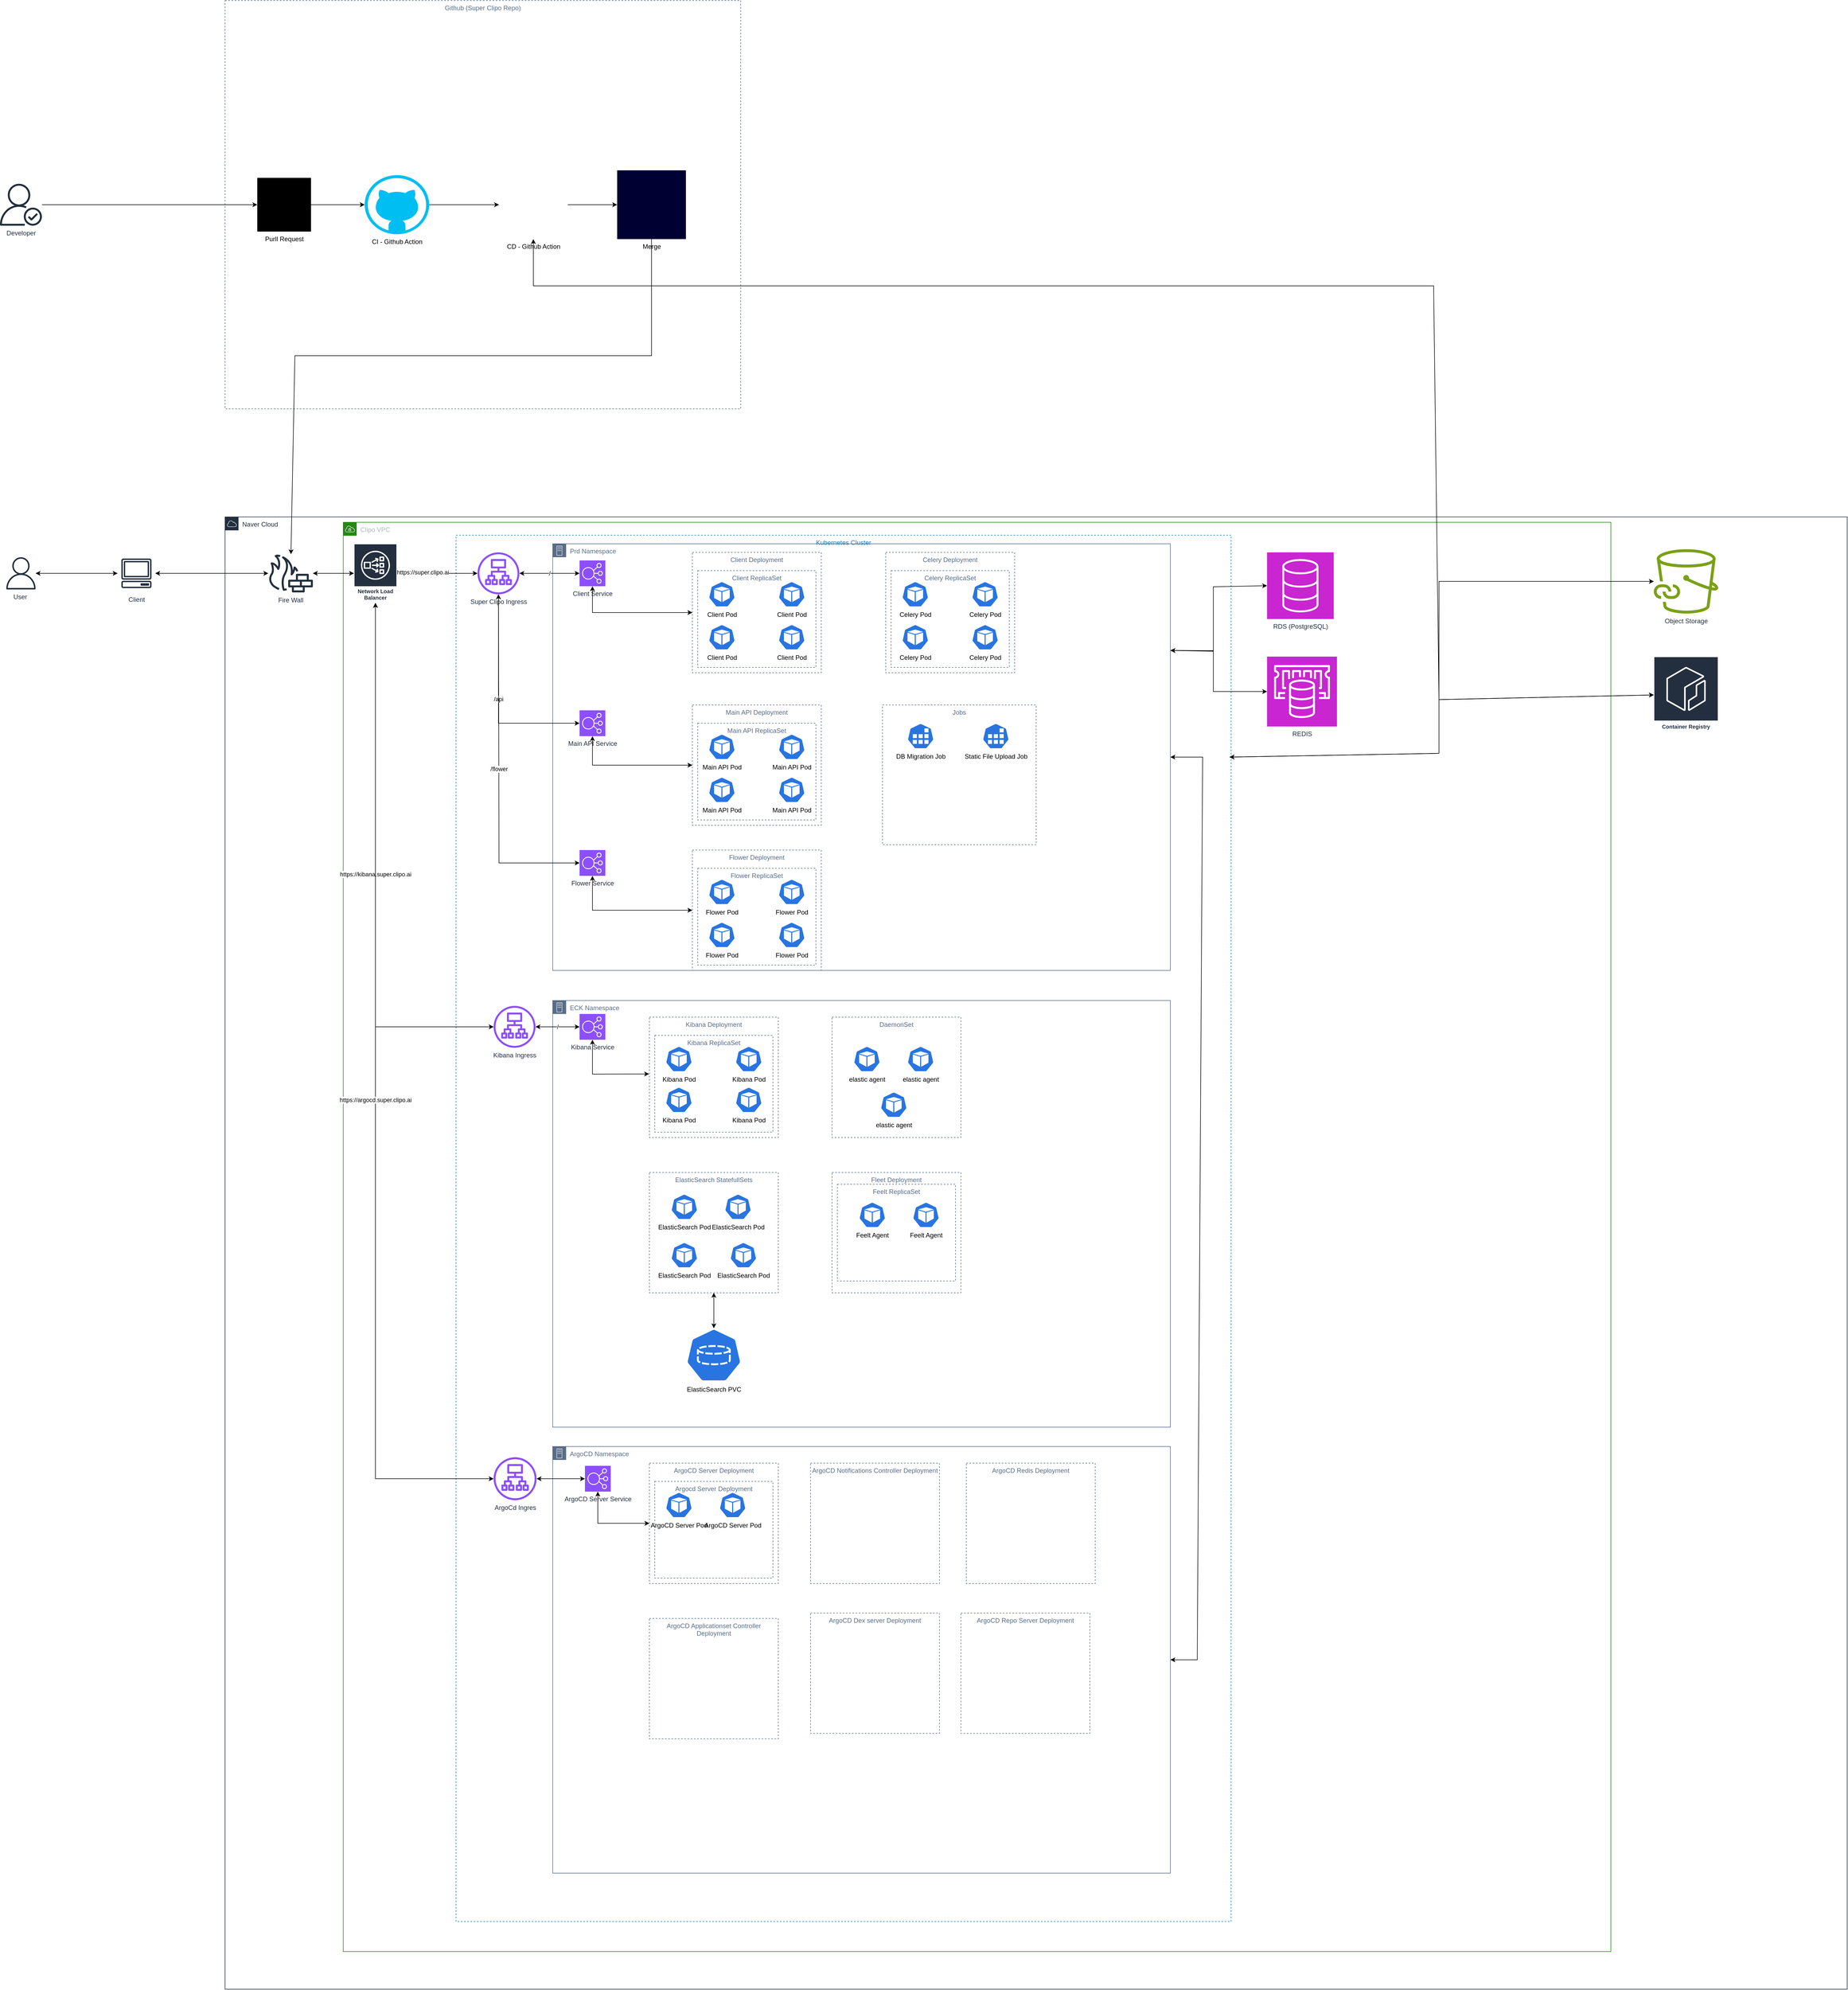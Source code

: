 <mxfile version="22.0.6" type="github">
  <diagram name="페이지-1" id="3CVgDvul-JH_stpOPv7v">
    <mxGraphModel dx="2765" dy="2669" grid="1" gridSize="10" guides="1" tooltips="1" connect="1" arrows="1" fold="1" page="1" pageScale="1" pageWidth="827" pageHeight="1169" math="0" shadow="0">
      <root>
        <mxCell id="0" />
        <mxCell id="1" parent="0" />
        <mxCell id="gJFJF1jShnuzUCb8Abiy-1" value="User&amp;nbsp;" style="sketch=0;outlineConnect=0;fontColor=#232F3E;gradientColor=none;fillColor=#232F3D;strokeColor=none;dashed=0;verticalLabelPosition=bottom;verticalAlign=top;align=center;html=1;fontSize=12;fontStyle=0;aspect=fixed;pointerEvents=1;shape=mxgraph.aws4.user;" vertex="1" parent="1">
          <mxGeometry x="20" y="505" width="60" height="60" as="geometry" />
        </mxCell>
        <mxCell id="gJFJF1jShnuzUCb8Abiy-2" value="Client" style="sketch=0;outlineConnect=0;fontColor=#232F3E;gradientColor=none;strokeColor=#232F3E;fillColor=#ffffff;dashed=0;verticalLabelPosition=bottom;verticalAlign=top;align=center;html=1;fontSize=12;fontStyle=0;aspect=fixed;shape=mxgraph.aws4.resourceIcon;resIcon=mxgraph.aws4.client;" vertex="1" parent="1">
          <mxGeometry x="230" y="500" width="70" height="70" as="geometry" />
        </mxCell>
        <mxCell id="gJFJF1jShnuzUCb8Abiy-5" value="" style="endArrow=classic;startArrow=classic;html=1;rounded=0;" edge="1" parent="1" source="gJFJF1jShnuzUCb8Abiy-1" target="gJFJF1jShnuzUCb8Abiy-2">
          <mxGeometry width="50" height="50" relative="1" as="geometry">
            <mxPoint x="390" y="600" as="sourcePoint" />
            <mxPoint x="440" y="550" as="targetPoint" />
          </mxGeometry>
        </mxCell>
        <mxCell id="gJFJF1jShnuzUCb8Abiy-8" value="Naver Cloud" style="points=[[0,0],[0.25,0],[0.5,0],[0.75,0],[1,0],[1,0.25],[1,0.5],[1,0.75],[1,1],[0.75,1],[0.5,1],[0.25,1],[0,1],[0,0.75],[0,0.5],[0,0.25]];outlineConnect=0;gradientColor=none;html=1;whiteSpace=wrap;fontSize=12;fontStyle=0;container=1;pointerEvents=0;collapsible=0;recursiveResize=0;shape=mxgraph.aws4.group;grIcon=mxgraph.aws4.group_aws_cloud;strokeColor=#232F3E;fillColor=none;verticalAlign=top;align=left;spacingLeft=30;fontColor=#232F3E;dashed=0;movable=1;resizable=1;rotatable=1;deletable=1;editable=1;locked=0;connectable=1;" vertex="1" parent="1">
          <mxGeometry x="430" y="430" width="3020" height="2740" as="geometry" />
        </mxCell>
        <mxCell id="gJFJF1jShnuzUCb8Abiy-7" value="Clipo VPC" style="points=[[0,0],[0.25,0],[0.5,0],[0.75,0],[1,0],[1,0.25],[1,0.5],[1,0.75],[1,1],[0.75,1],[0.5,1],[0.25,1],[0,1],[0,0.75],[0,0.5],[0,0.25]];outlineConnect=0;gradientColor=none;html=1;whiteSpace=wrap;fontSize=12;fontStyle=0;container=1;pointerEvents=0;collapsible=0;recursiveResize=0;shape=mxgraph.aws4.group;grIcon=mxgraph.aws4.group_vpc;strokeColor=#248814;fillColor=none;verticalAlign=top;align=left;spacingLeft=30;fontColor=#AAB7B8;dashed=0;movable=1;resizable=1;rotatable=1;deletable=1;editable=1;locked=0;connectable=1;" vertex="1" parent="gJFJF1jShnuzUCb8Abiy-8">
          <mxGeometry x="220" y="10" width="2360" height="2660" as="geometry" />
        </mxCell>
        <mxCell id="gJFJF1jShnuzUCb8Abiy-19" value="Network Load Balancer" style="sketch=0;outlineConnect=0;fontColor=#232F3E;gradientColor=none;strokeColor=#ffffff;fillColor=#232F3E;dashed=0;verticalLabelPosition=middle;verticalAlign=bottom;align=center;html=1;whiteSpace=wrap;fontSize=10;fontStyle=1;spacing=3;shape=mxgraph.aws4.productIcon;prIcon=mxgraph.aws4.network_load_balancer;" vertex="1" parent="gJFJF1jShnuzUCb8Abiy-7">
          <mxGeometry x="20" y="40" width="80" height="110" as="geometry" />
        </mxCell>
        <mxCell id="gJFJF1jShnuzUCb8Abiy-23" value="Kubernetes Cluster" style="fillColor=none;strokeColor=#147EBA;dashed=1;verticalAlign=top;fontStyle=0;fontColor=#147EBA;whiteSpace=wrap;html=1;movable=1;resizable=1;rotatable=1;deletable=1;editable=1;locked=0;connectable=1;" vertex="1" parent="gJFJF1jShnuzUCb8Abiy-7">
          <mxGeometry x="210" y="24" width="1443" height="2580" as="geometry" />
        </mxCell>
        <mxCell id="gJFJF1jShnuzUCb8Abiy-24" value="Super Clipo Ingress" style="sketch=0;outlineConnect=0;fontColor=#232F3E;gradientColor=none;fillColor=#8C4FFF;strokeColor=none;dashed=0;verticalLabelPosition=bottom;verticalAlign=top;align=center;html=1;fontSize=12;fontStyle=0;aspect=fixed;pointerEvents=1;shape=mxgraph.aws4.application_load_balancer;" vertex="1" parent="gJFJF1jShnuzUCb8Abiy-7">
          <mxGeometry x="250" y="56" width="78" height="78" as="geometry" />
        </mxCell>
        <mxCell id="gJFJF1jShnuzUCb8Abiy-25" value="Kibana Ingress" style="sketch=0;outlineConnect=0;fontColor=#232F3E;gradientColor=none;fillColor=#8C4FFF;strokeColor=none;dashed=0;verticalLabelPosition=bottom;verticalAlign=top;align=center;html=1;fontSize=12;fontStyle=0;aspect=fixed;pointerEvents=1;shape=mxgraph.aws4.application_load_balancer;" vertex="1" parent="gJFJF1jShnuzUCb8Abiy-7">
          <mxGeometry x="280" y="900" width="78" height="78" as="geometry" />
        </mxCell>
        <mxCell id="gJFJF1jShnuzUCb8Abiy-28" value="/" style="endArrow=classic;startArrow=classic;html=1;rounded=0;" edge="1" parent="gJFJF1jShnuzUCb8Abiy-7" source="gJFJF1jShnuzUCb8Abiy-19" target="gJFJF1jShnuzUCb8Abiy-24">
          <mxGeometry width="50" height="50" relative="1" as="geometry">
            <mxPoint x="390" y="550" as="sourcePoint" />
            <mxPoint x="440" y="500" as="targetPoint" />
          </mxGeometry>
        </mxCell>
        <mxCell id="gJFJF1jShnuzUCb8Abiy-30" value="https://super.clipo.ai" style="edgeLabel;html=1;align=center;verticalAlign=middle;resizable=0;points=[];" vertex="1" connectable="0" parent="gJFJF1jShnuzUCb8Abiy-28">
          <mxGeometry x="-0.357" y="2" relative="1" as="geometry">
            <mxPoint as="offset" />
          </mxGeometry>
        </mxCell>
        <mxCell id="gJFJF1jShnuzUCb8Abiy-29" value="https://kibana.super.clipo.ai" style="endArrow=classic;startArrow=classic;html=1;rounded=0;" edge="1" parent="gJFJF1jShnuzUCb8Abiy-7" source="gJFJF1jShnuzUCb8Abiy-19" target="gJFJF1jShnuzUCb8Abiy-25">
          <mxGeometry width="50" height="50" relative="1" as="geometry">
            <mxPoint x="390" y="550" as="sourcePoint" />
            <mxPoint x="440" y="500" as="targetPoint" />
            <Array as="points">
              <mxPoint x="60" y="939" />
            </Array>
          </mxGeometry>
        </mxCell>
        <mxCell id="gJFJF1jShnuzUCb8Abiy-32" value="Prd Namespace" style="points=[[0,0],[0.25,0],[0.5,0],[0.75,0],[1,0],[1,0.25],[1,0.5],[1,0.75],[1,1],[0.75,1],[0.5,1],[0.25,1],[0,1],[0,0.75],[0,0.5],[0,0.25]];outlineConnect=0;gradientColor=none;html=1;whiteSpace=wrap;fontSize=12;fontStyle=0;container=1;pointerEvents=0;collapsible=0;recursiveResize=0;shape=mxgraph.aws4.group;grIcon=mxgraph.aws4.group_on_premise;strokeColor=#5A6C86;fillColor=none;verticalAlign=top;align=left;spacingLeft=30;fontColor=#5A6C86;dashed=0;" vertex="1" parent="gJFJF1jShnuzUCb8Abiy-7">
          <mxGeometry x="390" y="40" width="1150" height="794" as="geometry" />
        </mxCell>
        <mxCell id="gJFJF1jShnuzUCb8Abiy-37" value="Flower Service" style="sketch=0;points=[[0,0,0],[0.25,0,0],[0.5,0,0],[0.75,0,0],[1,0,0],[0,1,0],[0.25,1,0],[0.5,1,0],[0.75,1,0],[1,1,0],[0,0.25,0],[0,0.5,0],[0,0.75,0],[1,0.25,0],[1,0.5,0],[1,0.75,0]];outlineConnect=0;fontColor=#232F3E;fillColor=#8C4FFF;strokeColor=#ffffff;dashed=0;verticalLabelPosition=bottom;verticalAlign=top;align=center;html=1;fontSize=12;fontStyle=0;aspect=fixed;shape=mxgraph.aws4.resourceIcon;resIcon=mxgraph.aws4.elastic_load_balancing;" vertex="1" parent="gJFJF1jShnuzUCb8Abiy-32">
          <mxGeometry x="50" y="570" width="48" height="48" as="geometry" />
        </mxCell>
        <mxCell id="gJFJF1jShnuzUCb8Abiy-33" value="Client Service" style="sketch=0;points=[[0,0,0],[0.25,0,0],[0.5,0,0],[0.75,0,0],[1,0,0],[0,1,0],[0.25,1,0],[0.5,1,0],[0.75,1,0],[1,1,0],[0,0.25,0],[0,0.5,0],[0,0.75,0],[1,0.25,0],[1,0.5,0],[1,0.75,0]];outlineConnect=0;fontColor=#232F3E;fillColor=#8C4FFF;strokeColor=#ffffff;dashed=0;verticalLabelPosition=bottom;verticalAlign=top;align=center;html=1;fontSize=12;fontStyle=0;aspect=fixed;shape=mxgraph.aws4.resourceIcon;resIcon=mxgraph.aws4.elastic_load_balancing;" vertex="1" parent="gJFJF1jShnuzUCb8Abiy-32">
          <mxGeometry x="50" y="31" width="48" height="48" as="geometry" />
        </mxCell>
        <mxCell id="gJFJF1jShnuzUCb8Abiy-36" value="Main API Service" style="sketch=0;points=[[0,0,0],[0.25,0,0],[0.5,0,0],[0.75,0,0],[1,0,0],[0,1,0],[0.25,1,0],[0.5,1,0],[0.75,1,0],[1,1,0],[0,0.25,0],[0,0.5,0],[0,0.75,0],[1,0.25,0],[1,0.5,0],[1,0.75,0]];outlineConnect=0;fontColor=#232F3E;fillColor=#8C4FFF;strokeColor=#ffffff;dashed=0;verticalLabelPosition=bottom;verticalAlign=top;align=center;html=1;fontSize=12;fontStyle=0;aspect=fixed;shape=mxgraph.aws4.resourceIcon;resIcon=mxgraph.aws4.elastic_load_balancing;" vertex="1" parent="gJFJF1jShnuzUCb8Abiy-32">
          <mxGeometry x="50" y="310" width="48" height="48" as="geometry" />
        </mxCell>
        <mxCell id="gJFJF1jShnuzUCb8Abiy-49" value="Main API Deployment" style="fillColor=none;strokeColor=#5A6C86;dashed=1;verticalAlign=top;fontStyle=0;fontColor=#5A6C86;whiteSpace=wrap;html=1;" vertex="1" parent="gJFJF1jShnuzUCb8Abiy-32">
          <mxGeometry x="260" y="300" width="240" height="224" as="geometry" />
        </mxCell>
        <mxCell id="gJFJF1jShnuzUCb8Abiy-50" value="Main API ReplicaSet" style="fillColor=none;strokeColor=#5A6C86;dashed=1;verticalAlign=top;fontStyle=0;fontColor=#5A6C86;whiteSpace=wrap;html=1;" vertex="1" parent="gJFJF1jShnuzUCb8Abiy-32">
          <mxGeometry x="270" y="334" width="220" height="180" as="geometry" />
        </mxCell>
        <mxCell id="gJFJF1jShnuzUCb8Abiy-51" value="Main API Pod" style="sketch=0;html=1;dashed=0;whitespace=wrap;fillColor=#2875E2;strokeColor=#ffffff;points=[[0.005,0.63,0],[0.1,0.2,0],[0.9,0.2,0],[0.5,0,0],[0.995,0.63,0],[0.72,0.99,0],[0.5,1,0],[0.28,0.99,0]];verticalLabelPosition=bottom;align=center;verticalAlign=top;shape=mxgraph.kubernetes.icon;prIcon=pod" vertex="1" parent="gJFJF1jShnuzUCb8Abiy-32">
          <mxGeometry x="290" y="354" width="50" height="48" as="geometry" />
        </mxCell>
        <mxCell id="gJFJF1jShnuzUCb8Abiy-52" value="Main API Pod" style="sketch=0;html=1;dashed=0;whitespace=wrap;fillColor=#2875E2;strokeColor=#ffffff;points=[[0.005,0.63,0],[0.1,0.2,0],[0.9,0.2,0],[0.5,0,0],[0.995,0.63,0],[0.72,0.99,0],[0.5,1,0],[0.28,0.99,0]];verticalLabelPosition=bottom;align=center;verticalAlign=top;shape=mxgraph.kubernetes.icon;prIcon=pod" vertex="1" parent="gJFJF1jShnuzUCb8Abiy-32">
          <mxGeometry x="420" y="354" width="50" height="48" as="geometry" />
        </mxCell>
        <mxCell id="gJFJF1jShnuzUCb8Abiy-53" value="Main API Pod" style="sketch=0;html=1;dashed=0;whitespace=wrap;fillColor=#2875E2;strokeColor=#ffffff;points=[[0.005,0.63,0],[0.1,0.2,0],[0.9,0.2,0],[0.5,0,0],[0.995,0.63,0],[0.72,0.99,0],[0.5,1,0],[0.28,0.99,0]];verticalLabelPosition=bottom;align=center;verticalAlign=top;shape=mxgraph.kubernetes.icon;prIcon=pod" vertex="1" parent="gJFJF1jShnuzUCb8Abiy-32">
          <mxGeometry x="290" y="434" width="50" height="48" as="geometry" />
        </mxCell>
        <mxCell id="gJFJF1jShnuzUCb8Abiy-54" value="Main API Pod" style="sketch=0;html=1;dashed=0;whitespace=wrap;fillColor=#2875E2;strokeColor=#ffffff;points=[[0.005,0.63,0],[0.1,0.2,0],[0.9,0.2,0],[0.5,0,0],[0.995,0.63,0],[0.72,0.99,0],[0.5,1,0],[0.28,0.99,0]];verticalLabelPosition=bottom;align=center;verticalAlign=top;shape=mxgraph.kubernetes.icon;prIcon=pod" vertex="1" parent="gJFJF1jShnuzUCb8Abiy-32">
          <mxGeometry x="420" y="434" width="50" height="48" as="geometry" />
        </mxCell>
        <mxCell id="gJFJF1jShnuzUCb8Abiy-55" value="Flower Deployment" style="fillColor=none;strokeColor=#5A6C86;dashed=1;verticalAlign=top;fontStyle=0;fontColor=#5A6C86;whiteSpace=wrap;html=1;" vertex="1" parent="gJFJF1jShnuzUCb8Abiy-32">
          <mxGeometry x="260" y="570" width="240" height="224" as="geometry" />
        </mxCell>
        <mxCell id="gJFJF1jShnuzUCb8Abiy-56" value="Flower&amp;nbsp;ReplicaSet" style="fillColor=none;strokeColor=#5A6C86;dashed=1;verticalAlign=top;fontStyle=0;fontColor=#5A6C86;whiteSpace=wrap;html=1;" vertex="1" parent="gJFJF1jShnuzUCb8Abiy-32">
          <mxGeometry x="270" y="604" width="220" height="180" as="geometry" />
        </mxCell>
        <mxCell id="gJFJF1jShnuzUCb8Abiy-57" value="Flower Pod" style="sketch=0;html=1;dashed=0;whitespace=wrap;fillColor=#2875E2;strokeColor=#ffffff;points=[[0.005,0.63,0],[0.1,0.2,0],[0.9,0.2,0],[0.5,0,0],[0.995,0.63,0],[0.72,0.99,0],[0.5,1,0],[0.28,0.99,0]];verticalLabelPosition=bottom;align=center;verticalAlign=top;shape=mxgraph.kubernetes.icon;prIcon=pod" vertex="1" parent="gJFJF1jShnuzUCb8Abiy-32">
          <mxGeometry x="290" y="624" width="50" height="48" as="geometry" />
        </mxCell>
        <mxCell id="gJFJF1jShnuzUCb8Abiy-58" value="Flower&amp;nbsp;Pod" style="sketch=0;html=1;dashed=0;whitespace=wrap;fillColor=#2875E2;strokeColor=#ffffff;points=[[0.005,0.63,0],[0.1,0.2,0],[0.9,0.2,0],[0.5,0,0],[0.995,0.63,0],[0.72,0.99,0],[0.5,1,0],[0.28,0.99,0]];verticalLabelPosition=bottom;align=center;verticalAlign=top;shape=mxgraph.kubernetes.icon;prIcon=pod" vertex="1" parent="gJFJF1jShnuzUCb8Abiy-32">
          <mxGeometry x="420" y="624" width="50" height="48" as="geometry" />
        </mxCell>
        <mxCell id="gJFJF1jShnuzUCb8Abiy-59" value="Flower&amp;nbsp;Pod" style="sketch=0;html=1;dashed=0;whitespace=wrap;fillColor=#2875E2;strokeColor=#ffffff;points=[[0.005,0.63,0],[0.1,0.2,0],[0.9,0.2,0],[0.5,0,0],[0.995,0.63,0],[0.72,0.99,0],[0.5,1,0],[0.28,0.99,0]];verticalLabelPosition=bottom;align=center;verticalAlign=top;shape=mxgraph.kubernetes.icon;prIcon=pod" vertex="1" parent="gJFJF1jShnuzUCb8Abiy-32">
          <mxGeometry x="290" y="704" width="50" height="48" as="geometry" />
        </mxCell>
        <mxCell id="gJFJF1jShnuzUCb8Abiy-60" value="Flower&amp;nbsp;Pod" style="sketch=0;html=1;dashed=0;whitespace=wrap;fillColor=#2875E2;strokeColor=#ffffff;points=[[0.005,0.63,0],[0.1,0.2,0],[0.9,0.2,0],[0.5,0,0],[0.995,0.63,0],[0.72,0.99,0],[0.5,1,0],[0.28,0.99,0]];verticalLabelPosition=bottom;align=center;verticalAlign=top;shape=mxgraph.kubernetes.icon;prIcon=pod" vertex="1" parent="gJFJF1jShnuzUCb8Abiy-32">
          <mxGeometry x="420" y="704" width="50" height="48" as="geometry" />
        </mxCell>
        <mxCell id="gJFJF1jShnuzUCb8Abiy-70" value="" style="endArrow=classic;startArrow=classic;html=1;rounded=0;exitX=0.5;exitY=1;exitDx=0;exitDy=0;exitPerimeter=0;entryX=0;entryY=0.5;entryDx=0;entryDy=0;" edge="1" parent="gJFJF1jShnuzUCb8Abiy-32" source="gJFJF1jShnuzUCb8Abiy-36" target="gJFJF1jShnuzUCb8Abiy-49">
          <mxGeometry width="50" height="50" relative="1" as="geometry">
            <mxPoint x="300" y="400" as="sourcePoint" />
            <mxPoint x="350" y="350" as="targetPoint" />
            <Array as="points">
              <mxPoint x="74" y="412" />
            </Array>
          </mxGeometry>
        </mxCell>
        <mxCell id="gJFJF1jShnuzUCb8Abiy-71" value="" style="endArrow=classic;startArrow=classic;html=1;rounded=0;exitX=0.5;exitY=1;exitDx=0;exitDy=0;exitPerimeter=0;entryX=0;entryY=0.5;entryDx=0;entryDy=0;" edge="1" parent="gJFJF1jShnuzUCb8Abiy-32" source="gJFJF1jShnuzUCb8Abiy-37" target="gJFJF1jShnuzUCb8Abiy-55">
          <mxGeometry width="50" height="50" relative="1" as="geometry">
            <mxPoint x="300" y="400" as="sourcePoint" />
            <mxPoint x="350" y="350" as="targetPoint" />
            <Array as="points">
              <mxPoint x="74" y="682" />
            </Array>
          </mxGeometry>
        </mxCell>
        <mxCell id="gJFJF1jShnuzUCb8Abiy-198" value="Jobs" style="fillColor=none;strokeColor=#5A6C86;dashed=1;verticalAlign=top;fontStyle=0;fontColor=#5A6C86;whiteSpace=wrap;html=1;" vertex="1" parent="gJFJF1jShnuzUCb8Abiy-32">
          <mxGeometry x="614" y="300" width="286" height="260" as="geometry" />
        </mxCell>
        <mxCell id="gJFJF1jShnuzUCb8Abiy-199" value="DB Migration Job" style="sketch=0;html=1;dashed=0;whitespace=wrap;fillColor=#2875E2;strokeColor=#ffffff;points=[[0.005,0.63,0],[0.1,0.2,0],[0.9,0.2,0],[0.5,0,0],[0.995,0.63,0],[0.72,0.99,0],[0.5,1,0],[0.28,0.99,0]];verticalLabelPosition=bottom;align=center;verticalAlign=top;shape=mxgraph.kubernetes.icon;prIcon=job" vertex="1" parent="gJFJF1jShnuzUCb8Abiy-32">
          <mxGeometry x="660" y="334" width="50" height="48" as="geometry" />
        </mxCell>
        <mxCell id="gJFJF1jShnuzUCb8Abiy-200" value="Static File Upload Job" style="sketch=0;html=1;dashed=0;whitespace=wrap;fillColor=#2875E2;strokeColor=#ffffff;points=[[0.005,0.63,0],[0.1,0.2,0],[0.9,0.2,0],[0.5,0,0],[0.995,0.63,0],[0.72,0.99,0],[0.5,1,0],[0.28,0.99,0]];verticalLabelPosition=bottom;align=center;verticalAlign=top;shape=mxgraph.kubernetes.icon;prIcon=job" vertex="1" parent="gJFJF1jShnuzUCb8Abiy-32">
          <mxGeometry x="800" y="334" width="50" height="48" as="geometry" />
        </mxCell>
        <mxCell id="gJFJF1jShnuzUCb8Abiy-38" value="/" style="endArrow=classic;startArrow=classic;html=1;rounded=0;entryX=0;entryY=0.5;entryDx=0;entryDy=0;entryPerimeter=0;" edge="1" parent="gJFJF1jShnuzUCb8Abiy-7" source="gJFJF1jShnuzUCb8Abiy-24" target="gJFJF1jShnuzUCb8Abiy-33">
          <mxGeometry width="50" height="50" relative="1" as="geometry">
            <mxPoint x="640" y="540" as="sourcePoint" />
            <mxPoint x="690" y="490" as="targetPoint" />
          </mxGeometry>
        </mxCell>
        <mxCell id="gJFJF1jShnuzUCb8Abiy-40" value="/api" style="endArrow=classic;startArrow=classic;html=1;rounded=0;entryX=0;entryY=0.5;entryDx=0;entryDy=0;entryPerimeter=0;" edge="1" parent="gJFJF1jShnuzUCb8Abiy-7" source="gJFJF1jShnuzUCb8Abiy-24" target="gJFJF1jShnuzUCb8Abiy-36">
          <mxGeometry width="50" height="50" relative="1" as="geometry">
            <mxPoint x="640" y="540" as="sourcePoint" />
            <mxPoint x="690" y="490" as="targetPoint" />
            <Array as="points">
              <mxPoint x="289" y="234" />
              <mxPoint x="289" y="374" />
            </Array>
          </mxGeometry>
        </mxCell>
        <mxCell id="gJFJF1jShnuzUCb8Abiy-41" value="/flower" style="endArrow=classic;startArrow=classic;html=1;rounded=0;entryX=0;entryY=0.5;entryDx=0;entryDy=0;entryPerimeter=0;" edge="1" parent="gJFJF1jShnuzUCb8Abiy-7" source="gJFJF1jShnuzUCb8Abiy-24" target="gJFJF1jShnuzUCb8Abiy-37">
          <mxGeometry width="50" height="50" relative="1" as="geometry">
            <mxPoint x="640" y="540" as="sourcePoint" />
            <mxPoint x="690" y="490" as="targetPoint" />
            <Array as="points">
              <mxPoint x="290" y="634" />
            </Array>
          </mxGeometry>
        </mxCell>
        <mxCell id="gJFJF1jShnuzUCb8Abiy-42" value="Client Deployment" style="fillColor=none;strokeColor=#5A6C86;dashed=1;verticalAlign=top;fontStyle=0;fontColor=#5A6C86;whiteSpace=wrap;html=1;" vertex="1" parent="gJFJF1jShnuzUCb8Abiy-7">
          <mxGeometry x="650" y="56" width="240" height="224" as="geometry" />
        </mxCell>
        <mxCell id="gJFJF1jShnuzUCb8Abiy-43" value="Client ReplicaSet" style="fillColor=none;strokeColor=#5A6C86;dashed=1;verticalAlign=top;fontStyle=0;fontColor=#5A6C86;whiteSpace=wrap;html=1;" vertex="1" parent="gJFJF1jShnuzUCb8Abiy-7">
          <mxGeometry x="660" y="90" width="220" height="180" as="geometry" />
        </mxCell>
        <mxCell id="gJFJF1jShnuzUCb8Abiy-44" value="Client Pod" style="sketch=0;html=1;dashed=0;whitespace=wrap;fillColor=#2875E2;strokeColor=#ffffff;points=[[0.005,0.63,0],[0.1,0.2,0],[0.9,0.2,0],[0.5,0,0],[0.995,0.63,0],[0.72,0.99,0],[0.5,1,0],[0.28,0.99,0]];verticalLabelPosition=bottom;align=center;verticalAlign=top;shape=mxgraph.kubernetes.icon;prIcon=pod" vertex="1" parent="gJFJF1jShnuzUCb8Abiy-7">
          <mxGeometry x="680" y="110" width="50" height="48" as="geometry" />
        </mxCell>
        <mxCell id="gJFJF1jShnuzUCb8Abiy-45" value="Client Pod" style="sketch=0;html=1;dashed=0;whitespace=wrap;fillColor=#2875E2;strokeColor=#ffffff;points=[[0.005,0.63,0],[0.1,0.2,0],[0.9,0.2,0],[0.5,0,0],[0.995,0.63,0],[0.72,0.99,0],[0.5,1,0],[0.28,0.99,0]];verticalLabelPosition=bottom;align=center;verticalAlign=top;shape=mxgraph.kubernetes.icon;prIcon=pod" vertex="1" parent="gJFJF1jShnuzUCb8Abiy-7">
          <mxGeometry x="810" y="110" width="50" height="48" as="geometry" />
        </mxCell>
        <mxCell id="gJFJF1jShnuzUCb8Abiy-46" value="Client Pod" style="sketch=0;html=1;dashed=0;whitespace=wrap;fillColor=#2875E2;strokeColor=#ffffff;points=[[0.005,0.63,0],[0.1,0.2,0],[0.9,0.2,0],[0.5,0,0],[0.995,0.63,0],[0.72,0.99,0],[0.5,1,0],[0.28,0.99,0]];verticalLabelPosition=bottom;align=center;verticalAlign=top;shape=mxgraph.kubernetes.icon;prIcon=pod" vertex="1" parent="gJFJF1jShnuzUCb8Abiy-7">
          <mxGeometry x="680" y="190" width="50" height="48" as="geometry" />
        </mxCell>
        <mxCell id="gJFJF1jShnuzUCb8Abiy-47" value="Client Pod" style="sketch=0;html=1;dashed=0;whitespace=wrap;fillColor=#2875E2;strokeColor=#ffffff;points=[[0.005,0.63,0],[0.1,0.2,0],[0.9,0.2,0],[0.5,0,0],[0.995,0.63,0],[0.72,0.99,0],[0.5,1,0],[0.28,0.99,0]];verticalLabelPosition=bottom;align=center;verticalAlign=top;shape=mxgraph.kubernetes.icon;prIcon=pod" vertex="1" parent="gJFJF1jShnuzUCb8Abiy-7">
          <mxGeometry x="810" y="190" width="50" height="48" as="geometry" />
        </mxCell>
        <mxCell id="gJFJF1jShnuzUCb8Abiy-61" value="Celery Deployment" style="fillColor=none;strokeColor=#5A6C86;dashed=1;verticalAlign=top;fontStyle=0;fontColor=#5A6C86;whiteSpace=wrap;html=1;" vertex="1" parent="gJFJF1jShnuzUCb8Abiy-7">
          <mxGeometry x="1010" y="56" width="240" height="224" as="geometry" />
        </mxCell>
        <mxCell id="gJFJF1jShnuzUCb8Abiy-62" value="Celery&amp;nbsp;ReplicaSet" style="fillColor=none;strokeColor=#5A6C86;dashed=1;verticalAlign=top;fontStyle=0;fontColor=#5A6C86;whiteSpace=wrap;html=1;" vertex="1" parent="gJFJF1jShnuzUCb8Abiy-7">
          <mxGeometry x="1020" y="90" width="220" height="180" as="geometry" />
        </mxCell>
        <mxCell id="gJFJF1jShnuzUCb8Abiy-63" value="Celery&amp;nbsp;Pod" style="sketch=0;html=1;dashed=0;whitespace=wrap;fillColor=#2875E2;strokeColor=#ffffff;points=[[0.005,0.63,0],[0.1,0.2,0],[0.9,0.2,0],[0.5,0,0],[0.995,0.63,0],[0.72,0.99,0],[0.5,1,0],[0.28,0.99,0]];verticalLabelPosition=bottom;align=center;verticalAlign=top;shape=mxgraph.kubernetes.icon;prIcon=pod" vertex="1" parent="gJFJF1jShnuzUCb8Abiy-7">
          <mxGeometry x="1040" y="110" width="50" height="48" as="geometry" />
        </mxCell>
        <mxCell id="gJFJF1jShnuzUCb8Abiy-64" value="Celery&amp;nbsp;Pod" style="sketch=0;html=1;dashed=0;whitespace=wrap;fillColor=#2875E2;strokeColor=#ffffff;points=[[0.005,0.63,0],[0.1,0.2,0],[0.9,0.2,0],[0.5,0,0],[0.995,0.63,0],[0.72,0.99,0],[0.5,1,0],[0.28,0.99,0]];verticalLabelPosition=bottom;align=center;verticalAlign=top;shape=mxgraph.kubernetes.icon;prIcon=pod" vertex="1" parent="gJFJF1jShnuzUCb8Abiy-7">
          <mxGeometry x="1170" y="110" width="50" height="48" as="geometry" />
        </mxCell>
        <mxCell id="gJFJF1jShnuzUCb8Abiy-65" value="Celery&amp;nbsp;Pod" style="sketch=0;html=1;dashed=0;whitespace=wrap;fillColor=#2875E2;strokeColor=#ffffff;points=[[0.005,0.63,0],[0.1,0.2,0],[0.9,0.2,0],[0.5,0,0],[0.995,0.63,0],[0.72,0.99,0],[0.5,1,0],[0.28,0.99,0]];verticalLabelPosition=bottom;align=center;verticalAlign=top;shape=mxgraph.kubernetes.icon;prIcon=pod" vertex="1" parent="gJFJF1jShnuzUCb8Abiy-7">
          <mxGeometry x="1040" y="190" width="50" height="48" as="geometry" />
        </mxCell>
        <mxCell id="gJFJF1jShnuzUCb8Abiy-66" value="Celery&amp;nbsp;Pod" style="sketch=0;html=1;dashed=0;whitespace=wrap;fillColor=#2875E2;strokeColor=#ffffff;points=[[0.005,0.63,0],[0.1,0.2,0],[0.9,0.2,0],[0.5,0,0],[0.995,0.63,0],[0.72,0.99,0],[0.5,1,0],[0.28,0.99,0]];verticalLabelPosition=bottom;align=center;verticalAlign=top;shape=mxgraph.kubernetes.icon;prIcon=pod" vertex="1" parent="gJFJF1jShnuzUCb8Abiy-7">
          <mxGeometry x="1170" y="190" width="50" height="48" as="geometry" />
        </mxCell>
        <mxCell id="gJFJF1jShnuzUCb8Abiy-69" value="" style="endArrow=classic;startArrow=classic;html=1;rounded=0;exitX=0.5;exitY=1;exitDx=0;exitDy=0;exitPerimeter=0;entryX=0;entryY=0.5;entryDx=0;entryDy=0;" edge="1" parent="gJFJF1jShnuzUCb8Abiy-7" source="gJFJF1jShnuzUCb8Abiy-33" target="gJFJF1jShnuzUCb8Abiy-42">
          <mxGeometry width="50" height="50" relative="1" as="geometry">
            <mxPoint x="690" y="440" as="sourcePoint" />
            <mxPoint x="740" y="390" as="targetPoint" />
            <Array as="points">
              <mxPoint x="464" y="168" />
            </Array>
          </mxGeometry>
        </mxCell>
        <mxCell id="gJFJF1jShnuzUCb8Abiy-144" value="ECK Namespace" style="points=[[0,0],[0.25,0],[0.5,0],[0.75,0],[1,0],[1,0.25],[1,0.5],[1,0.75],[1,1],[0.75,1],[0.5,1],[0.25,1],[0,1],[0,0.75],[0,0.5],[0,0.25]];outlineConnect=0;gradientColor=none;html=1;whiteSpace=wrap;fontSize=12;fontStyle=0;container=1;pointerEvents=0;collapsible=0;recursiveResize=0;shape=mxgraph.aws4.group;grIcon=mxgraph.aws4.group_on_premise;strokeColor=#5A6C86;fillColor=none;verticalAlign=top;align=left;spacingLeft=30;fontColor=#5A6C86;dashed=0;" vertex="1" parent="gJFJF1jShnuzUCb8Abiy-7">
          <mxGeometry x="390" y="890" width="1150" height="794" as="geometry" />
        </mxCell>
        <mxCell id="gJFJF1jShnuzUCb8Abiy-148" value="Kibana Deployment" style="fillColor=none;strokeColor=#5A6C86;dashed=1;verticalAlign=top;fontStyle=0;fontColor=#5A6C86;whiteSpace=wrap;html=1;" vertex="1" parent="gJFJF1jShnuzUCb8Abiy-144">
          <mxGeometry x="180" y="31" width="240" height="224" as="geometry" />
        </mxCell>
        <mxCell id="gJFJF1jShnuzUCb8Abiy-149" value="Kibana ReplicaSet" style="fillColor=none;strokeColor=#5A6C86;dashed=1;verticalAlign=top;fontStyle=0;fontColor=#5A6C86;whiteSpace=wrap;html=1;" vertex="1" parent="gJFJF1jShnuzUCb8Abiy-144">
          <mxGeometry x="190" y="65" width="220" height="180" as="geometry" />
        </mxCell>
        <mxCell id="gJFJF1jShnuzUCb8Abiy-150" value="Kibana Pod" style="sketch=0;html=1;dashed=0;whitespace=wrap;fillColor=#2875E2;strokeColor=#ffffff;points=[[0.005,0.63,0],[0.1,0.2,0],[0.9,0.2,0],[0.5,0,0],[0.995,0.63,0],[0.72,0.99,0],[0.5,1,0],[0.28,0.99,0]];verticalLabelPosition=bottom;align=center;verticalAlign=top;shape=mxgraph.kubernetes.icon;prIcon=pod" vertex="1" parent="gJFJF1jShnuzUCb8Abiy-144">
          <mxGeometry x="210" y="85" width="50" height="48" as="geometry" />
        </mxCell>
        <mxCell id="gJFJF1jShnuzUCb8Abiy-151" value="Kibana Pod" style="sketch=0;html=1;dashed=0;whitespace=wrap;fillColor=#2875E2;strokeColor=#ffffff;points=[[0.005,0.63,0],[0.1,0.2,0],[0.9,0.2,0],[0.5,0,0],[0.995,0.63,0],[0.72,0.99,0],[0.5,1,0],[0.28,0.99,0]];verticalLabelPosition=bottom;align=center;verticalAlign=top;shape=mxgraph.kubernetes.icon;prIcon=pod" vertex="1" parent="gJFJF1jShnuzUCb8Abiy-144">
          <mxGeometry x="340" y="85" width="50" height="48" as="geometry" />
        </mxCell>
        <mxCell id="gJFJF1jShnuzUCb8Abiy-163" value="Kibana Pod" style="sketch=0;html=1;dashed=0;whitespace=wrap;fillColor=#2875E2;strokeColor=#ffffff;points=[[0.005,0.63,0],[0.1,0.2,0],[0.9,0.2,0],[0.5,0,0],[0.995,0.63,0],[0.72,0.99,0],[0.5,1,0],[0.28,0.99,0]];verticalLabelPosition=bottom;align=center;verticalAlign=top;shape=mxgraph.kubernetes.icon;prIcon=pod" vertex="1" parent="gJFJF1jShnuzUCb8Abiy-144">
          <mxGeometry x="210" y="161" width="50" height="48" as="geometry" />
        </mxCell>
        <mxCell id="gJFJF1jShnuzUCb8Abiy-164" value="Kibana Pod" style="sketch=0;html=1;dashed=0;whitespace=wrap;fillColor=#2875E2;strokeColor=#ffffff;points=[[0.005,0.63,0],[0.1,0.2,0],[0.9,0.2,0],[0.5,0,0],[0.995,0.63,0],[0.72,0.99,0],[0.5,1,0],[0.28,0.99,0]];verticalLabelPosition=bottom;align=center;verticalAlign=top;shape=mxgraph.kubernetes.icon;prIcon=pod" vertex="1" parent="gJFJF1jShnuzUCb8Abiy-144">
          <mxGeometry x="340" y="161" width="50" height="48" as="geometry" />
        </mxCell>
        <mxCell id="gJFJF1jShnuzUCb8Abiy-174" value="ElasticSearch StatefullSets" style="fillColor=none;strokeColor=#5A6C86;dashed=1;verticalAlign=top;fontStyle=0;fontColor=#5A6C86;whiteSpace=wrap;html=1;" vertex="1" parent="gJFJF1jShnuzUCb8Abiy-144">
          <mxGeometry x="180" y="320" width="240" height="224" as="geometry" />
        </mxCell>
        <mxCell id="gJFJF1jShnuzUCb8Abiy-175" value="ElasticSearch Pod" style="sketch=0;html=1;dashed=0;whitespace=wrap;fillColor=#2875E2;strokeColor=#ffffff;points=[[0.005,0.63,0],[0.1,0.2,0],[0.9,0.2,0],[0.5,0,0],[0.995,0.63,0],[0.72,0.99,0],[0.5,1,0],[0.28,0.99,0]];verticalLabelPosition=bottom;align=center;verticalAlign=top;shape=mxgraph.kubernetes.icon;prIcon=pod" vertex="1" parent="gJFJF1jShnuzUCb8Abiy-144">
          <mxGeometry x="220" y="360" width="50" height="48" as="geometry" />
        </mxCell>
        <mxCell id="gJFJF1jShnuzUCb8Abiy-176" value="ElasticSearch Pod" style="sketch=0;html=1;dashed=0;whitespace=wrap;fillColor=#2875E2;strokeColor=#ffffff;points=[[0.005,0.63,0],[0.1,0.2,0],[0.9,0.2,0],[0.5,0,0],[0.995,0.63,0],[0.72,0.99,0],[0.5,1,0],[0.28,0.99,0]];verticalLabelPosition=bottom;align=center;verticalAlign=top;shape=mxgraph.kubernetes.icon;prIcon=pod" vertex="1" parent="gJFJF1jShnuzUCb8Abiy-144">
          <mxGeometry x="320" y="360" width="50" height="48" as="geometry" />
        </mxCell>
        <mxCell id="gJFJF1jShnuzUCb8Abiy-177" value="ElasticSearch Pod" style="sketch=0;html=1;dashed=0;whitespace=wrap;fillColor=#2875E2;strokeColor=#ffffff;points=[[0.005,0.63,0],[0.1,0.2,0],[0.9,0.2,0],[0.5,0,0],[0.995,0.63,0],[0.72,0.99,0],[0.5,1,0],[0.28,0.99,0]];verticalLabelPosition=bottom;align=center;verticalAlign=top;shape=mxgraph.kubernetes.icon;prIcon=pod" vertex="1" parent="gJFJF1jShnuzUCb8Abiy-144">
          <mxGeometry x="220" y="450" width="50" height="48" as="geometry" />
        </mxCell>
        <mxCell id="gJFJF1jShnuzUCb8Abiy-178" value="ElasticSearch Pod" style="sketch=0;html=1;dashed=0;whitespace=wrap;fillColor=#2875E2;strokeColor=#ffffff;points=[[0.005,0.63,0],[0.1,0.2,0],[0.9,0.2,0],[0.5,0,0],[0.995,0.63,0],[0.72,0.99,0],[0.5,1,0],[0.28,0.99,0]];verticalLabelPosition=bottom;align=center;verticalAlign=top;shape=mxgraph.kubernetes.icon;prIcon=pod" vertex="1" parent="gJFJF1jShnuzUCb8Abiy-144">
          <mxGeometry x="330" y="450" width="50" height="48" as="geometry" />
        </mxCell>
        <mxCell id="gJFJF1jShnuzUCb8Abiy-182" value="DaemonSet" style="fillColor=none;strokeColor=#5A6C86;dashed=1;verticalAlign=top;fontStyle=0;fontColor=#5A6C86;whiteSpace=wrap;html=1;" vertex="1" parent="gJFJF1jShnuzUCb8Abiy-144">
          <mxGeometry x="520" y="31" width="240" height="224" as="geometry" />
        </mxCell>
        <mxCell id="gJFJF1jShnuzUCb8Abiy-183" value="elastic agent" style="sketch=0;html=1;dashed=0;whitespace=wrap;fillColor=#2875E2;strokeColor=#ffffff;points=[[0.005,0.63,0],[0.1,0.2,0],[0.9,0.2,0],[0.5,0,0],[0.995,0.63,0],[0.72,0.99,0],[0.5,1,0],[0.28,0.99,0]];verticalLabelPosition=bottom;align=center;verticalAlign=top;shape=mxgraph.kubernetes.icon;prIcon=pod" vertex="1" parent="gJFJF1jShnuzUCb8Abiy-144">
          <mxGeometry x="560" y="85" width="50" height="48" as="geometry" />
        </mxCell>
        <mxCell id="gJFJF1jShnuzUCb8Abiy-184" value="elastic agent" style="sketch=0;html=1;dashed=0;whitespace=wrap;fillColor=#2875E2;strokeColor=#ffffff;points=[[0.005,0.63,0],[0.1,0.2,0],[0.9,0.2,0],[0.5,0,0],[0.995,0.63,0],[0.72,0.99,0],[0.5,1,0],[0.28,0.99,0]];verticalLabelPosition=bottom;align=center;verticalAlign=top;shape=mxgraph.kubernetes.icon;prIcon=pod" vertex="1" parent="gJFJF1jShnuzUCb8Abiy-144">
          <mxGeometry x="660" y="85" width="50" height="48" as="geometry" />
        </mxCell>
        <mxCell id="gJFJF1jShnuzUCb8Abiy-185" value="elastic agent" style="sketch=0;html=1;dashed=0;whitespace=wrap;fillColor=#2875E2;strokeColor=#ffffff;points=[[0.005,0.63,0],[0.1,0.2,0],[0.9,0.2,0],[0.5,0,0],[0.995,0.63,0],[0.72,0.99,0],[0.5,1,0],[0.28,0.99,0]];verticalLabelPosition=bottom;align=center;verticalAlign=top;shape=mxgraph.kubernetes.icon;prIcon=pod" vertex="1" parent="gJFJF1jShnuzUCb8Abiy-144">
          <mxGeometry x="610" y="170" width="50" height="48" as="geometry" />
        </mxCell>
        <mxCell id="gJFJF1jShnuzUCb8Abiy-186" value="Fleet Deployment" style="fillColor=none;strokeColor=#5A6C86;dashed=1;verticalAlign=top;fontStyle=0;fontColor=#5A6C86;whiteSpace=wrap;html=1;" vertex="1" parent="gJFJF1jShnuzUCb8Abiy-144">
          <mxGeometry x="520" y="320" width="240" height="224" as="geometry" />
        </mxCell>
        <mxCell id="gJFJF1jShnuzUCb8Abiy-187" value="Feelt ReplicaSet" style="fillColor=none;strokeColor=#5A6C86;dashed=1;verticalAlign=top;fontStyle=0;fontColor=#5A6C86;whiteSpace=wrap;html=1;" vertex="1" parent="gJFJF1jShnuzUCb8Abiy-144">
          <mxGeometry x="530" y="342" width="220" height="180" as="geometry" />
        </mxCell>
        <mxCell id="gJFJF1jShnuzUCb8Abiy-188" value="Feelt Agent" style="sketch=0;html=1;dashed=0;whitespace=wrap;fillColor=#2875E2;strokeColor=#ffffff;points=[[0.005,0.63,0],[0.1,0.2,0],[0.9,0.2,0],[0.5,0,0],[0.995,0.63,0],[0.72,0.99,0],[0.5,1,0],[0.28,0.99,0]];verticalLabelPosition=bottom;align=center;verticalAlign=top;shape=mxgraph.kubernetes.icon;prIcon=pod" vertex="1" parent="gJFJF1jShnuzUCb8Abiy-144">
          <mxGeometry x="570" y="375" width="50" height="48" as="geometry" />
        </mxCell>
        <mxCell id="gJFJF1jShnuzUCb8Abiy-189" value="Feelt Agent" style="sketch=0;html=1;dashed=0;whitespace=wrap;fillColor=#2875E2;strokeColor=#ffffff;points=[[0.005,0.63,0],[0.1,0.2,0],[0.9,0.2,0],[0.5,0,0],[0.995,0.63,0],[0.72,0.99,0],[0.5,1,0],[0.28,0.99,0]];verticalLabelPosition=bottom;align=center;verticalAlign=top;shape=mxgraph.kubernetes.icon;prIcon=pod" vertex="1" parent="gJFJF1jShnuzUCb8Abiy-144">
          <mxGeometry x="670" y="375" width="50" height="48" as="geometry" />
        </mxCell>
        <mxCell id="gJFJF1jShnuzUCb8Abiy-173" value="/" style="endArrow=classic;startArrow=classic;html=1;rounded=0;" edge="1" parent="gJFJF1jShnuzUCb8Abiy-7" source="gJFJF1jShnuzUCb8Abiy-25" target="gJFJF1jShnuzUCb8Abiy-146">
          <mxGeometry width="50" height="50" relative="1" as="geometry">
            <mxPoint x="630" y="1270" as="sourcePoint" />
            <mxPoint x="680" y="1220" as="targetPoint" />
          </mxGeometry>
        </mxCell>
        <mxCell id="gJFJF1jShnuzUCb8Abiy-146" value="Kibana Service" style="sketch=0;points=[[0,0,0],[0.25,0,0],[0.5,0,0],[0.75,0,0],[1,0,0],[0,1,0],[0.25,1,0],[0.5,1,0],[0.75,1,0],[1,1,0],[0,0.25,0],[0,0.5,0],[0,0.75,0],[1,0.25,0],[1,0.5,0],[1,0.75,0]];outlineConnect=0;fontColor=#232F3E;fillColor=#8C4FFF;strokeColor=#ffffff;dashed=0;verticalLabelPosition=bottom;verticalAlign=top;align=center;html=1;fontSize=12;fontStyle=0;aspect=fixed;shape=mxgraph.aws4.resourceIcon;resIcon=mxgraph.aws4.elastic_load_balancing;" vertex="1" parent="gJFJF1jShnuzUCb8Abiy-7">
          <mxGeometry x="440" y="915" width="48" height="48" as="geometry" />
        </mxCell>
        <mxCell id="gJFJF1jShnuzUCb8Abiy-172" value="" style="endArrow=classic;startArrow=classic;html=1;rounded=0;entryX=-0.002;entryY=0.472;entryDx=0;entryDy=0;entryPerimeter=0;exitX=0.5;exitY=1;exitDx=0;exitDy=0;exitPerimeter=0;" edge="1" parent="gJFJF1jShnuzUCb8Abiy-7" source="gJFJF1jShnuzUCb8Abiy-146" target="gJFJF1jShnuzUCb8Abiy-148">
          <mxGeometry width="50" height="50" relative="1" as="geometry">
            <mxPoint x="630" y="1260" as="sourcePoint" />
            <mxPoint x="680" y="1210" as="targetPoint" />
            <Array as="points">
              <mxPoint x="464" y="1027" />
            </Array>
          </mxGeometry>
        </mxCell>
        <mxCell id="gJFJF1jShnuzUCb8Abiy-179" value="ElasticSearch PVC" style="sketch=0;html=1;dashed=0;whitespace=wrap;fillColor=#2875E2;strokeColor=#ffffff;points=[[0.005,0.63,0],[0.1,0.2,0],[0.9,0.2,0],[0.5,0,0],[0.995,0.63,0],[0.72,0.99,0],[0.5,1,0],[0.28,0.99,0]];verticalLabelPosition=bottom;align=center;verticalAlign=top;shape=mxgraph.kubernetes.icon;prIcon=pvc" vertex="1" parent="gJFJF1jShnuzUCb8Abiy-7">
          <mxGeometry x="637.5" y="1500" width="105" height="100" as="geometry" />
        </mxCell>
        <mxCell id="gJFJF1jShnuzUCb8Abiy-181" value="" style="endArrow=classic;startArrow=classic;html=1;rounded=0;exitX=0.5;exitY=1;exitDx=0;exitDy=0;entryX=0.5;entryY=0;entryDx=0;entryDy=0;entryPerimeter=0;" edge="1" parent="gJFJF1jShnuzUCb8Abiy-7" source="gJFJF1jShnuzUCb8Abiy-174" target="gJFJF1jShnuzUCb8Abiy-179">
          <mxGeometry width="50" height="50" relative="1" as="geometry">
            <mxPoint x="740" y="1050" as="sourcePoint" />
            <mxPoint x="790" y="1000" as="targetPoint" />
          </mxGeometry>
        </mxCell>
        <mxCell id="gJFJF1jShnuzUCb8Abiy-190" value="RDS (PostgreSQL)" style="sketch=0;points=[[0,0,0],[0.25,0,0],[0.5,0,0],[0.75,0,0],[1,0,0],[0,1,0],[0.25,1,0],[0.5,1,0],[0.75,1,0],[1,1,0],[0,0.25,0],[0,0.5,0],[0,0.75,0],[1,0.25,0],[1,0.5,0],[1,0.75,0]];outlineConnect=0;fontColor=#232F3E;fillColor=#C925D1;strokeColor=#ffffff;dashed=0;verticalLabelPosition=bottom;verticalAlign=top;align=center;html=1;fontSize=12;fontStyle=0;aspect=fixed;shape=mxgraph.aws4.resourceIcon;resIcon=mxgraph.aws4.database;" vertex="1" parent="gJFJF1jShnuzUCb8Abiy-7">
          <mxGeometry x="1720" y="56" width="124" height="124" as="geometry" />
        </mxCell>
        <mxCell id="gJFJF1jShnuzUCb8Abiy-191" value="REDIS" style="sketch=0;points=[[0,0,0],[0.25,0,0],[0.5,0,0],[0.75,0,0],[1,0,0],[0,1,0],[0.25,1,0],[0.5,1,0],[0.75,1,0],[1,1,0],[0,0.25,0],[0,0.5,0],[0,0.75,0],[1,0.25,0],[1,0.5,0],[1,0.75,0]];outlineConnect=0;fontColor=#232F3E;fillColor=#C925D1;strokeColor=#ffffff;dashed=0;verticalLabelPosition=bottom;verticalAlign=top;align=center;html=1;fontSize=12;fontStyle=0;aspect=fixed;shape=mxgraph.aws4.resourceIcon;resIcon=mxgraph.aws4.elasticache;" vertex="1" parent="gJFJF1jShnuzUCb8Abiy-7">
          <mxGeometry x="1720" y="250" width="130" height="130" as="geometry" />
        </mxCell>
        <mxCell id="gJFJF1jShnuzUCb8Abiy-201" value="ArgoCd Ingres" style="sketch=0;outlineConnect=0;fontColor=#232F3E;gradientColor=none;fillColor=#8C4FFF;strokeColor=none;dashed=0;verticalLabelPosition=bottom;verticalAlign=top;align=center;html=1;fontSize=12;fontStyle=0;aspect=fixed;pointerEvents=1;shape=mxgraph.aws4.application_load_balancer;" vertex="1" parent="gJFJF1jShnuzUCb8Abiy-7">
          <mxGeometry x="280" y="1740" width="80" height="80" as="geometry" />
        </mxCell>
        <mxCell id="gJFJF1jShnuzUCb8Abiy-202" value="https://argocd.super.clipo.ai" style="endArrow=classic;startArrow=classic;html=1;rounded=0;" edge="1" parent="gJFJF1jShnuzUCb8Abiy-7" target="gJFJF1jShnuzUCb8Abiy-201">
          <mxGeometry width="50" height="50" relative="1" as="geometry">
            <mxPoint x="59.997" y="150" as="sourcePoint" />
            <mxPoint x="305.338" y="1740.001" as="targetPoint" />
            <Array as="points">
              <mxPoint x="60" y="940" />
              <mxPoint x="60" y="1780" />
            </Array>
          </mxGeometry>
        </mxCell>
        <mxCell id="gJFJF1jShnuzUCb8Abiy-203" value="ArgoCD Namespace" style="points=[[0,0],[0.25,0],[0.5,0],[0.75,0],[1,0],[1,0.25],[1,0.5],[1,0.75],[1,1],[0.75,1],[0.5,1],[0.25,1],[0,1],[0,0.75],[0,0.5],[0,0.25]];outlineConnect=0;gradientColor=none;html=1;whiteSpace=wrap;fontSize=12;fontStyle=0;container=1;pointerEvents=0;collapsible=0;recursiveResize=0;shape=mxgraph.aws4.group;grIcon=mxgraph.aws4.group_on_premise;strokeColor=#5A6C86;fillColor=none;verticalAlign=top;align=left;spacingLeft=30;fontColor=#5A6C86;dashed=0;" vertex="1" parent="gJFJF1jShnuzUCb8Abiy-7">
          <mxGeometry x="390" y="1720" width="1150" height="794" as="geometry" />
        </mxCell>
        <mxCell id="gJFJF1jShnuzUCb8Abiy-204" value="ArgoCD Server Deployment" style="fillColor=none;strokeColor=#5A6C86;dashed=1;verticalAlign=top;fontStyle=0;fontColor=#5A6C86;whiteSpace=wrap;html=1;" vertex="1" parent="gJFJF1jShnuzUCb8Abiy-203">
          <mxGeometry x="180" y="31" width="240" height="224" as="geometry" />
        </mxCell>
        <mxCell id="gJFJF1jShnuzUCb8Abiy-205" value="Argocd Server Deployment" style="fillColor=none;strokeColor=#5A6C86;dashed=1;verticalAlign=top;fontStyle=0;fontColor=#5A6C86;whiteSpace=wrap;html=1;" vertex="1" parent="gJFJF1jShnuzUCb8Abiy-203">
          <mxGeometry x="190" y="65" width="220" height="180" as="geometry" />
        </mxCell>
        <mxCell id="gJFJF1jShnuzUCb8Abiy-206" value="ArgoCD Server Pod" style="sketch=0;html=1;dashed=0;whitespace=wrap;fillColor=#2875E2;strokeColor=#ffffff;points=[[0.005,0.63,0],[0.1,0.2,0],[0.9,0.2,0],[0.5,0,0],[0.995,0.63,0],[0.72,0.99,0],[0.5,1,0],[0.28,0.99,0]];verticalLabelPosition=bottom;align=center;verticalAlign=top;shape=mxgraph.kubernetes.icon;prIcon=pod" vertex="1" parent="gJFJF1jShnuzUCb8Abiy-203">
          <mxGeometry x="210" y="85" width="50" height="48" as="geometry" />
        </mxCell>
        <mxCell id="gJFJF1jShnuzUCb8Abiy-225" value="ArgoCD Server Pod" style="sketch=0;html=1;dashed=0;whitespace=wrap;fillColor=#2875E2;strokeColor=#ffffff;points=[[0.005,0.63,0],[0.1,0.2,0],[0.9,0.2,0],[0.5,0,0],[0.995,0.63,0],[0.72,0.99,0],[0.5,1,0],[0.28,0.99,0]];verticalLabelPosition=bottom;align=center;verticalAlign=top;shape=mxgraph.kubernetes.icon;prIcon=pod" vertex="1" parent="gJFJF1jShnuzUCb8Abiy-203">
          <mxGeometry x="310" y="85" width="50" height="48" as="geometry" />
        </mxCell>
        <mxCell id="gJFJF1jShnuzUCb8Abiy-227" value="ArgoCD Notifications Controller Deployment" style="fillColor=none;strokeColor=#5A6C86;dashed=1;verticalAlign=top;fontStyle=0;fontColor=#5A6C86;whiteSpace=wrap;html=1;" vertex="1" parent="gJFJF1jShnuzUCb8Abiy-203">
          <mxGeometry x="480" y="31" width="240" height="224" as="geometry" />
        </mxCell>
        <mxCell id="gJFJF1jShnuzUCb8Abiy-228" value="ArgoCD Applicationset Controller Deployment" style="fillColor=none;strokeColor=#5A6C86;dashed=1;verticalAlign=top;fontStyle=0;fontColor=#5A6C86;whiteSpace=wrap;html=1;" vertex="1" parent="gJFJF1jShnuzUCb8Abiy-203">
          <mxGeometry x="180" y="320" width="240" height="224" as="geometry" />
        </mxCell>
        <mxCell id="gJFJF1jShnuzUCb8Abiy-229" value="ArgoCD Dex server Deployment" style="fillColor=none;strokeColor=#5A6C86;dashed=1;verticalAlign=top;fontStyle=0;fontColor=#5A6C86;whiteSpace=wrap;html=1;" vertex="1" parent="gJFJF1jShnuzUCb8Abiy-203">
          <mxGeometry x="480" y="310" width="240" height="224" as="geometry" />
        </mxCell>
        <mxCell id="gJFJF1jShnuzUCb8Abiy-230" value="ArgoCD Redis Deployment" style="fillColor=none;strokeColor=#5A6C86;dashed=1;verticalAlign=top;fontStyle=0;fontColor=#5A6C86;whiteSpace=wrap;html=1;" vertex="1" parent="gJFJF1jShnuzUCb8Abiy-203">
          <mxGeometry x="770" y="31" width="240" height="224" as="geometry" />
        </mxCell>
        <mxCell id="gJFJF1jShnuzUCb8Abiy-223" value="ArgoCD Server Service" style="sketch=0;points=[[0,0,0],[0.25,0,0],[0.5,0,0],[0.75,0,0],[1,0,0],[0,1,0],[0.25,1,0],[0.5,1,0],[0.75,1,0],[1,1,0],[0,0.25,0],[0,0.5,0],[0,0.75,0],[1,0.25,0],[1,0.5,0],[1,0.75,0]];outlineConnect=0;fontColor=#232F3E;fillColor=#8C4FFF;strokeColor=#ffffff;dashed=0;verticalLabelPosition=bottom;verticalAlign=top;align=center;html=1;fontSize=12;fontStyle=0;aspect=fixed;shape=mxgraph.aws4.resourceIcon;resIcon=mxgraph.aws4.elastic_load_balancing;" vertex="1" parent="gJFJF1jShnuzUCb8Abiy-7">
          <mxGeometry x="450" y="1756" width="48" height="48" as="geometry" />
        </mxCell>
        <mxCell id="gJFJF1jShnuzUCb8Abiy-224" value="" style="endArrow=classic;startArrow=classic;html=1;rounded=0;entryX=0;entryY=0.5;entryDx=0;entryDy=0;entryPerimeter=0;" edge="1" parent="gJFJF1jShnuzUCb8Abiy-7" source="gJFJF1jShnuzUCb8Abiy-201" target="gJFJF1jShnuzUCb8Abiy-223">
          <mxGeometry width="50" height="50" relative="1" as="geometry">
            <mxPoint x="610" y="1620" as="sourcePoint" />
            <mxPoint x="660" y="1570" as="targetPoint" />
          </mxGeometry>
        </mxCell>
        <mxCell id="gJFJF1jShnuzUCb8Abiy-226" value="" style="endArrow=classic;startArrow=classic;html=1;rounded=0;exitX=0.5;exitY=1;exitDx=0;exitDy=0;exitPerimeter=0;entryX=0;entryY=0.5;entryDx=0;entryDy=0;" edge="1" parent="gJFJF1jShnuzUCb8Abiy-7" source="gJFJF1jShnuzUCb8Abiy-223" target="gJFJF1jShnuzUCb8Abiy-204">
          <mxGeometry width="50" height="50" relative="1" as="geometry">
            <mxPoint x="770" y="1960" as="sourcePoint" />
            <mxPoint x="820" y="1910" as="targetPoint" />
            <Array as="points">
              <mxPoint x="474" y="1863" />
            </Array>
          </mxGeometry>
        </mxCell>
        <mxCell id="gJFJF1jShnuzUCb8Abiy-231" value="ArgoCD Repo Server Deployment" style="fillColor=none;strokeColor=#5A6C86;dashed=1;verticalAlign=top;fontStyle=0;fontColor=#5A6C86;whiteSpace=wrap;html=1;" vertex="1" parent="gJFJF1jShnuzUCb8Abiy-7">
          <mxGeometry x="1150" y="2030" width="240" height="224" as="geometry" />
        </mxCell>
        <mxCell id="gJFJF1jShnuzUCb8Abiy-250" value="" style="endArrow=classic;startArrow=classic;html=1;rounded=0;entryX=0;entryY=0.5;entryDx=0;entryDy=0;entryPerimeter=0;exitX=1;exitY=0.25;exitDx=0;exitDy=0;" edge="1" parent="gJFJF1jShnuzUCb8Abiy-7" source="gJFJF1jShnuzUCb8Abiy-32" target="gJFJF1jShnuzUCb8Abiy-190">
          <mxGeometry width="50" height="50" relative="1" as="geometry">
            <mxPoint x="1560" y="200" as="sourcePoint" />
            <mxPoint x="1610" y="150" as="targetPoint" />
            <Array as="points">
              <mxPoint x="1620" y="239" />
              <mxPoint x="1620" y="120" />
            </Array>
          </mxGeometry>
        </mxCell>
        <mxCell id="gJFJF1jShnuzUCb8Abiy-251" value="" style="endArrow=classic;startArrow=classic;html=1;rounded=0;entryX=0;entryY=0.5;entryDx=0;entryDy=0;entryPerimeter=0;exitX=1;exitY=0.25;exitDx=0;exitDy=0;" edge="1" parent="gJFJF1jShnuzUCb8Abiy-7" source="gJFJF1jShnuzUCb8Abiy-32" target="gJFJF1jShnuzUCb8Abiy-191">
          <mxGeometry width="50" height="50" relative="1" as="geometry">
            <mxPoint x="1560" y="200" as="sourcePoint" />
            <mxPoint x="1610" y="150" as="targetPoint" />
            <Array as="points">
              <mxPoint x="1620" y="240" />
              <mxPoint x="1620" y="315" />
            </Array>
          </mxGeometry>
        </mxCell>
        <mxCell id="gJFJF1jShnuzUCb8Abiy-252" value="" style="endArrow=classic;startArrow=classic;html=1;rounded=0;exitX=1;exitY=0.5;exitDx=0;exitDy=0;entryX=1;entryY=0.5;entryDx=0;entryDy=0;" edge="1" parent="gJFJF1jShnuzUCb8Abiy-7" source="gJFJF1jShnuzUCb8Abiy-203" target="gJFJF1jShnuzUCb8Abiy-32">
          <mxGeometry width="50" height="50" relative="1" as="geometry">
            <mxPoint x="1573" y="2121" as="sourcePoint" />
            <mxPoint x="1573" y="441" as="targetPoint" />
            <Array as="points">
              <mxPoint x="1590" y="2117" />
              <mxPoint x="1600" y="437" />
            </Array>
          </mxGeometry>
        </mxCell>
        <mxCell id="gJFJF1jShnuzUCb8Abiy-10" value="Fire Wall" style="sketch=0;outlineConnect=0;fontColor=#232F3E;gradientColor=none;fillColor=#232F3D;strokeColor=none;dashed=0;verticalLabelPosition=bottom;verticalAlign=top;align=center;html=1;fontSize=12;fontStyle=0;aspect=fixed;pointerEvents=1;shape=mxgraph.aws4.generic_firewall;" vertex="1" parent="gJFJF1jShnuzUCb8Abiy-8">
          <mxGeometry x="80" y="69.5" width="83.91" height="71" as="geometry" />
        </mxCell>
        <mxCell id="gJFJF1jShnuzUCb8Abiy-20" value="" style="endArrow=classic;startArrow=classic;html=1;rounded=0;" edge="1" parent="gJFJF1jShnuzUCb8Abiy-8" source="gJFJF1jShnuzUCb8Abiy-10" target="gJFJF1jShnuzUCb8Abiy-19">
          <mxGeometry width="50" height="50" relative="1" as="geometry">
            <mxPoint x="-210" y="480" as="sourcePoint" />
            <mxPoint x="-160" y="430" as="targetPoint" />
          </mxGeometry>
        </mxCell>
        <mxCell id="gJFJF1jShnuzUCb8Abiy-192" value="Object Storage" style="sketch=0;outlineConnect=0;fontColor=#232F3E;gradientColor=none;fillColor=#7AA116;strokeColor=none;dashed=0;verticalLabelPosition=bottom;verticalAlign=top;align=center;html=1;fontSize=12;fontStyle=0;aspect=fixed;pointerEvents=1;shape=mxgraph.aws4.file_cache_s3_linked_datasets;" vertex="1" parent="gJFJF1jShnuzUCb8Abiy-8">
          <mxGeometry x="2660" y="60" width="120" height="120" as="geometry" />
        </mxCell>
        <mxCell id="gJFJF1jShnuzUCb8Abiy-193" value="Container Registry" style="sketch=0;outlineConnect=0;fontColor=#232F3E;gradientColor=none;strokeColor=#ffffff;fillColor=#232F3E;dashed=0;verticalLabelPosition=middle;verticalAlign=bottom;align=center;html=1;whiteSpace=wrap;fontSize=10;fontStyle=1;spacing=3;shape=mxgraph.aws4.productIcon;prIcon=mxgraph.aws4.ecr;" vertex="1" parent="gJFJF1jShnuzUCb8Abiy-8">
          <mxGeometry x="2660" y="260" width="120" height="140" as="geometry" />
        </mxCell>
        <mxCell id="gJFJF1jShnuzUCb8Abiy-194" value="" style="endArrow=classic;startArrow=classic;html=1;rounded=0;" edge="1" parent="gJFJF1jShnuzUCb8Abiy-8" target="gJFJF1jShnuzUCb8Abiy-192">
          <mxGeometry width="50" height="50" relative="1" as="geometry">
            <mxPoint x="1870" y="447" as="sourcePoint" />
            <mxPoint x="1530" y="560" as="targetPoint" />
            <Array as="points">
              <mxPoint x="2260" y="440" />
              <mxPoint x="2260" y="120" />
            </Array>
          </mxGeometry>
        </mxCell>
        <mxCell id="gJFJF1jShnuzUCb8Abiy-195" value="" style="endArrow=classic;startArrow=classic;html=1;rounded=0;" edge="1" parent="gJFJF1jShnuzUCb8Abiy-8" target="gJFJF1jShnuzUCb8Abiy-193">
          <mxGeometry width="50" height="50" relative="1" as="geometry">
            <mxPoint x="1870" y="447" as="sourcePoint" />
            <mxPoint x="1310" y="700" as="targetPoint" />
            <Array as="points">
              <mxPoint x="2260" y="440" />
              <mxPoint x="2260" y="340" />
            </Array>
          </mxGeometry>
        </mxCell>
        <mxCell id="gJFJF1jShnuzUCb8Abiy-18" value="" style="endArrow=classic;startArrow=classic;html=1;rounded=0;" edge="1" parent="1" source="gJFJF1jShnuzUCb8Abiy-2" target="gJFJF1jShnuzUCb8Abiy-10">
          <mxGeometry width="50" height="50" relative="1" as="geometry">
            <mxPoint x="80" y="1020" as="sourcePoint" />
            <mxPoint x="130" y="970" as="targetPoint" />
          </mxGeometry>
        </mxCell>
        <mxCell id="gJFJF1jShnuzUCb8Abiy-233" value="Github (Super Clipo Repo)" style="fillColor=none;strokeColor=#5A6C86;dashed=1;verticalAlign=top;fontStyle=0;fontColor=#5A6C86;whiteSpace=wrap;html=1;" vertex="1" parent="1">
          <mxGeometry x="430" y="-531" width="960" height="760" as="geometry" />
        </mxCell>
        <mxCell id="gJFJF1jShnuzUCb8Abiy-234" value="Developer" style="sketch=0;outlineConnect=0;fontColor=#232F3E;gradientColor=none;fillColor=#232F3D;strokeColor=none;dashed=0;verticalLabelPosition=bottom;verticalAlign=top;align=center;html=1;fontSize=12;fontStyle=0;aspect=fixed;pointerEvents=1;shape=mxgraph.aws4.authenticated_user;" vertex="1" parent="1">
          <mxGeometry x="11" y="-190" width="78" height="78" as="geometry" />
        </mxCell>
        <mxCell id="gJFJF1jShnuzUCb8Abiy-237" value="Purll Request" style="shape=image;html=1;verticalAlign=top;verticalLabelPosition=bottom;labelBackgroundColor=#ffffff;imageAspect=0;aspect=fixed;image=https://cdn0.iconfinder.com/data/icons/phosphor-bold-vol-3-1/256/git-pull-request-duotone-128.png;imageBackground=#000000;imageBorder=none;" vertex="1" parent="1">
          <mxGeometry x="490" y="-201" width="100" height="100" as="geometry" />
        </mxCell>
        <mxCell id="gJFJF1jShnuzUCb8Abiy-238" value="CI - Github Action" style="verticalLabelPosition=bottom;html=1;verticalAlign=top;align=center;strokeColor=none;fillColor=#00BEF2;shape=mxgraph.azure.github_code;pointerEvents=1;" vertex="1" parent="1">
          <mxGeometry x="690" y="-206" width="120" height="110" as="geometry" />
        </mxCell>
        <mxCell id="gJFJF1jShnuzUCb8Abiy-240" value="" style="endArrow=classic;html=1;rounded=0;" edge="1" parent="1" source="gJFJF1jShnuzUCb8Abiy-234" target="gJFJF1jShnuzUCb8Abiy-237">
          <mxGeometry width="50" height="50" relative="1" as="geometry">
            <mxPoint x="1030" y="120" as="sourcePoint" />
            <mxPoint x="1080" y="70" as="targetPoint" />
          </mxGeometry>
        </mxCell>
        <mxCell id="gJFJF1jShnuzUCb8Abiy-241" value="" style="endArrow=classic;html=1;rounded=0;exitX=1;exitY=0.5;exitDx=0;exitDy=0;entryX=0;entryY=0.5;entryDx=0;entryDy=0;entryPerimeter=0;" edge="1" parent="1" source="gJFJF1jShnuzUCb8Abiy-237" target="gJFJF1jShnuzUCb8Abiy-238">
          <mxGeometry width="50" height="50" relative="1" as="geometry">
            <mxPoint x="1030" y="120" as="sourcePoint" />
            <mxPoint x="1080" y="70" as="targetPoint" />
          </mxGeometry>
        </mxCell>
        <mxCell id="gJFJF1jShnuzUCb8Abiy-242" value="CD - Github Action" style="shape=image;html=1;verticalAlign=top;verticalLabelPosition=bottom;labelBackgroundColor=#ffffff;imageAspect=0;aspect=fixed;image=https://cdn4.iconfinder.com/data/icons/miu-black-social-2/60/github-128.png" vertex="1" parent="1">
          <mxGeometry x="940" y="-215" width="128" height="128" as="geometry" />
        </mxCell>
        <mxCell id="gJFJF1jShnuzUCb8Abiy-243" value="" style="endArrow=classic;startArrow=classic;html=1;rounded=0;entryX=0.5;entryY=1;entryDx=0;entryDy=0;" edge="1" parent="1" source="gJFJF1jShnuzUCb8Abiy-193" target="gJFJF1jShnuzUCb8Abiy-242">
          <mxGeometry width="50" height="50" relative="1" as="geometry">
            <mxPoint x="1030" y="120" as="sourcePoint" />
            <mxPoint x="1080" y="70" as="targetPoint" />
            <Array as="points">
              <mxPoint x="2690" y="770" />
              <mxPoint x="2680" />
              <mxPoint x="1830" />
              <mxPoint x="1004" />
            </Array>
          </mxGeometry>
        </mxCell>
        <mxCell id="gJFJF1jShnuzUCb8Abiy-244" value="" style="endArrow=classic;html=1;rounded=0;exitX=1;exitY=0.5;exitDx=0;exitDy=0;exitPerimeter=0;entryX=0;entryY=0.5;entryDx=0;entryDy=0;" edge="1" parent="1" source="gJFJF1jShnuzUCb8Abiy-238" target="gJFJF1jShnuzUCb8Abiy-242">
          <mxGeometry width="50" height="50" relative="1" as="geometry">
            <mxPoint x="1380" y="170" as="sourcePoint" />
            <mxPoint x="1430" y="120" as="targetPoint" />
          </mxGeometry>
        </mxCell>
        <mxCell id="gJFJF1jShnuzUCb8Abiy-245" value="Merge" style="shape=image;html=1;verticalAlign=top;verticalLabelPosition=bottom;labelBackgroundColor=#ffffff;imageAspect=0;aspect=fixed;image=https://cdn0.iconfinder.com/data/icons/phosphor-regular-vol-3/256/git-merge-128.png;imageBackground=#000033;" vertex="1" parent="1">
          <mxGeometry x="1160" y="-215" width="128" height="128" as="geometry" />
        </mxCell>
        <mxCell id="gJFJF1jShnuzUCb8Abiy-246" value="" style="endArrow=classic;html=1;rounded=0;exitX=1;exitY=0.5;exitDx=0;exitDy=0;entryX=0;entryY=0.5;entryDx=0;entryDy=0;" edge="1" parent="1" source="gJFJF1jShnuzUCb8Abiy-242" target="gJFJF1jShnuzUCb8Abiy-245">
          <mxGeometry width="50" height="50" relative="1" as="geometry">
            <mxPoint x="1400" y="60" as="sourcePoint" />
            <mxPoint x="1450" y="10" as="targetPoint" />
          </mxGeometry>
        </mxCell>
        <mxCell id="gJFJF1jShnuzUCb8Abiy-248" value="" style="endArrow=classic;html=1;rounded=0;exitX=0.5;exitY=1;exitDx=0;exitDy=0;" edge="1" parent="1" source="gJFJF1jShnuzUCb8Abiy-245" target="gJFJF1jShnuzUCb8Abiy-10">
          <mxGeometry width="50" height="50" relative="1" as="geometry">
            <mxPoint x="1480" y="130" as="sourcePoint" />
            <mxPoint x="1530" y="80" as="targetPoint" />
            <Array as="points">
              <mxPoint x="1224" y="130" />
              <mxPoint x="560" y="130" />
            </Array>
          </mxGeometry>
        </mxCell>
      </root>
    </mxGraphModel>
  </diagram>
</mxfile>
